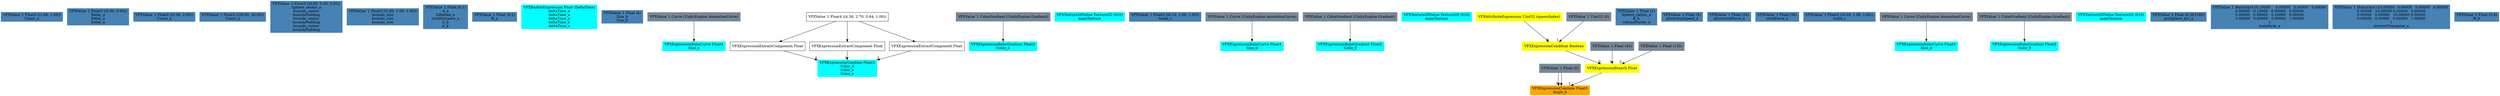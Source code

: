 digraph G {
node0 [shape="box" color="steelblue" style="filled" label="VFXValue`1 Float2 ((1.00, 1.00))
Count_a"]
node1 [shape="box" color="steelblue" style="filled" label="VFXValue`1 Float2 ((0.00, 0.00))
Delay_a
Delay_a
Delay_a"]
node2 [shape="box" color="steelblue" style="filled" label="VFXValue`1 Float2 ((2.00, 2.00))
Count_a"]
node3 [shape="box" color="steelblue" style="filled" label="VFXValue`1 Float2 ((20.00, 20.00))
Count_a"]
node4 [shape="box" color="steelblue" style="filled" label="VFXValue`1 Float3 ((0.00, 0.00, 0.00))
Sphere_center_a
bounds_center
boundsPadding
bounds_center
boundsPadding
bounds_center
boundsPadding"]
node5 [shape="box" color="steelblue" style="filled" label="VFXValue`1 Float3 ((1.00, 1.00, 1.00))
bounds_size
bounds_size
bounds_size"]
node6 [shape="box" color="steelblue" style="filled" label="VFXValue`1 Float (0.1)
A_a
Lifetime_a
stickDistance_a
A_b
A_b"]
node7 [shape="box" color="steelblue" style="filled" label="VFXValue`1 Float (0.2)
B_a"]
node8 [shape="box" color="cyan" style="filled" label="VFXBuiltInExpression Float (DeltaTime)
deltaTime_a
deltaTime_a
deltaTime_a
deltaTime_b
deltaTime_c"]
node9 [shape="box" color="steelblue" style="filled" label="VFXValue`1 Float (4)
Size_b
Size_b"]
node10 [shape="box" color="cyan" style="filled" label="VFXExpressionBakeCurve Float4
Size_c"]
node11 [shape="box" color="lightslategray" style="filled" label="VFXValue`1 Curve (UnityEngine.AnimationCurve)"]
node12 [shape="box" color="cyan" style="filled" label="VFXExpressionCombine Float3
Color_d
Color_e
Color_e"]
node13 [shape="box" label="VFXExpressionExtractComponent Float"]
node14 [shape="box" label="VFXValue`1 Float4 ((4.38, 2.70, 0.64, 1.00))"]
node15 [shape="box" label="VFXExpressionExtractComponent Float"]
node16 [shape="box" label="VFXExpressionExtractComponent Float"]
node17 [shape="box" color="cyan" style="filled" label="VFXExpressionBakeGradient Float2
Color_e"]
node18 [shape="box" color="lightslategray" style="filled" label="VFXValue`1 ColorGradient (UnityEngine.Gradient)"]
node19 [shape="box" color="cyan" style="filled" label="VFXTexture2DValue Texture2D (916)
mainTexture"]
node20 [shape="box" color="steelblue" style="filled" label="VFXValue`1 Float3 ((0.10, 1.00, 1.00))
Scale_c"]
node21 [shape="box" color="cyan" style="filled" label="VFXExpressionBakeCurve Float4
Size_d"]
node22 [shape="box" color="lightslategray" style="filled" label="VFXValue`1 Curve (UnityEngine.AnimationCurve)"]
node23 [shape="box" color="cyan" style="filled" label="VFXExpressionBakeGradient Float2
Color_f"]
node24 [shape="box" color="lightslategray" style="filled" label="VFXValue`1 ColorGradient (UnityEngine.Gradient)"]
node25 [shape="box" color="cyan" style="filled" label="VFXTexture2DValue Texture2D (916)
mainTexture"]
node26 [shape="box" color="orange" style="filled" label="VFXExpressionCombine Float3
Angle_b"]
node27 [shape="box" color="lightslategray" style="filled" label="VFXValue`1 Float (0)"]
node28 [shape="box" color="yellow" style="filled" label="VFXExpressionBranch Float"]
node29 [shape="box" color="yellow" style="filled" label="VFXExpressionCondition Boolean"]
node30 [shape="box" color="yellow" style="filled" label="VFXAttributeExpression Uint32 (spawnIndex)"]
node31 [shape="box" color="lightslategray" style="filled" label="VFXValue`1 Uint32 (0)"]
node32 [shape="box" color="lightslategray" style="filled" label="VFXValue`1 Float (45)"]
node33 [shape="box" color="lightslategray" style="filled" label="VFXValue`1 Float (135)"]
node34 [shape="box" color="steelblue" style="filled" label="VFXValue`1 Float (1)
Sphere_radius_a
B_b
volumeFactor_a"]
node35 [shape="box" color="steelblue" style="filled" label="VFXValue`1 Float (5)
attractionSpeed_a"]
node36 [shape="box" color="steelblue" style="filled" label="VFXValue`1 Float (20)
attractionForce_a"]
node37 [shape="box" color="steelblue" style="filled" label="VFXValue`1 Float (50)
stickForce_a"]
node38 [shape="box" color="steelblue" style="filled" label="VFXValue`1 Float3 ((0.20, 1.00, 1.00))
Scale_c"]
node39 [shape="box" color="cyan" style="filled" label="VFXExpressionBakeCurve Float4
Size_d"]
node40 [shape="box" color="lightslategray" style="filled" label="VFXValue`1 Curve (UnityEngine.AnimationCurve)"]
node41 [shape="box" color="cyan" style="filled" label="VFXExpressionBakeGradient Float2
Color_f"]
node42 [shape="box" color="lightslategray" style="filled" label="VFXValue`1 ColorGradient (UnityEngine.Gradient)"]
node43 [shape="box" color="cyan" style="filled" label="VFXTexture2DValue Texture2D (916)
mainTexture"]
node44 [shape="box" color="steelblue" style="filled" label="VFXValue`1 Float (6.283185)
arcSphere_arc_a"]
node45 [shape="box" color="steelblue" style="filled" label="VFXValue`1 Matrix4x4 (0.10000	0.00000	0.00000	0.00000
0.00000	0.10000	0.00000	0.00000
0.00000	0.00000	0.10000	0.00000
0.00000	0.00000	0.00000	1.00000
)
transform_a"]
node46 [shape="box" color="steelblue" style="filled" label="VFXValue`1 Matrix4x4 (10.00000	0.00000	0.00000	0.00000
0.00000	10.00000	0.00000	0.00000
0.00000	0.00000	10.00000	0.00000
0.00000	0.00000	0.00000	1.00000
)
inverseTranspose_a"]
node47 [shape="box" color="steelblue" style="filled" label="VFXValue`1 Float (0.4)
B_b"]
node11 -> node10 
node13 -> node12 [headlabel="0"]
node15 -> node12 [headlabel="1"]
node16 -> node12 [headlabel="2"]
node14 -> node13 
node14 -> node15 
node14 -> node16 
node18 -> node17 
node22 -> node21 
node24 -> node23 
node27 -> node26 [headlabel="0"]
node27 -> node26 [headlabel="1"]
node28 -> node26 [headlabel="2"]
node29 -> node28 [headlabel="0"]
node32 -> node28 [headlabel="1"]
node33 -> node28 [headlabel="2"]
node30 -> node29 [headlabel="0"]
node31 -> node29 [headlabel="1"]
node40 -> node39 
node42 -> node41 
}
